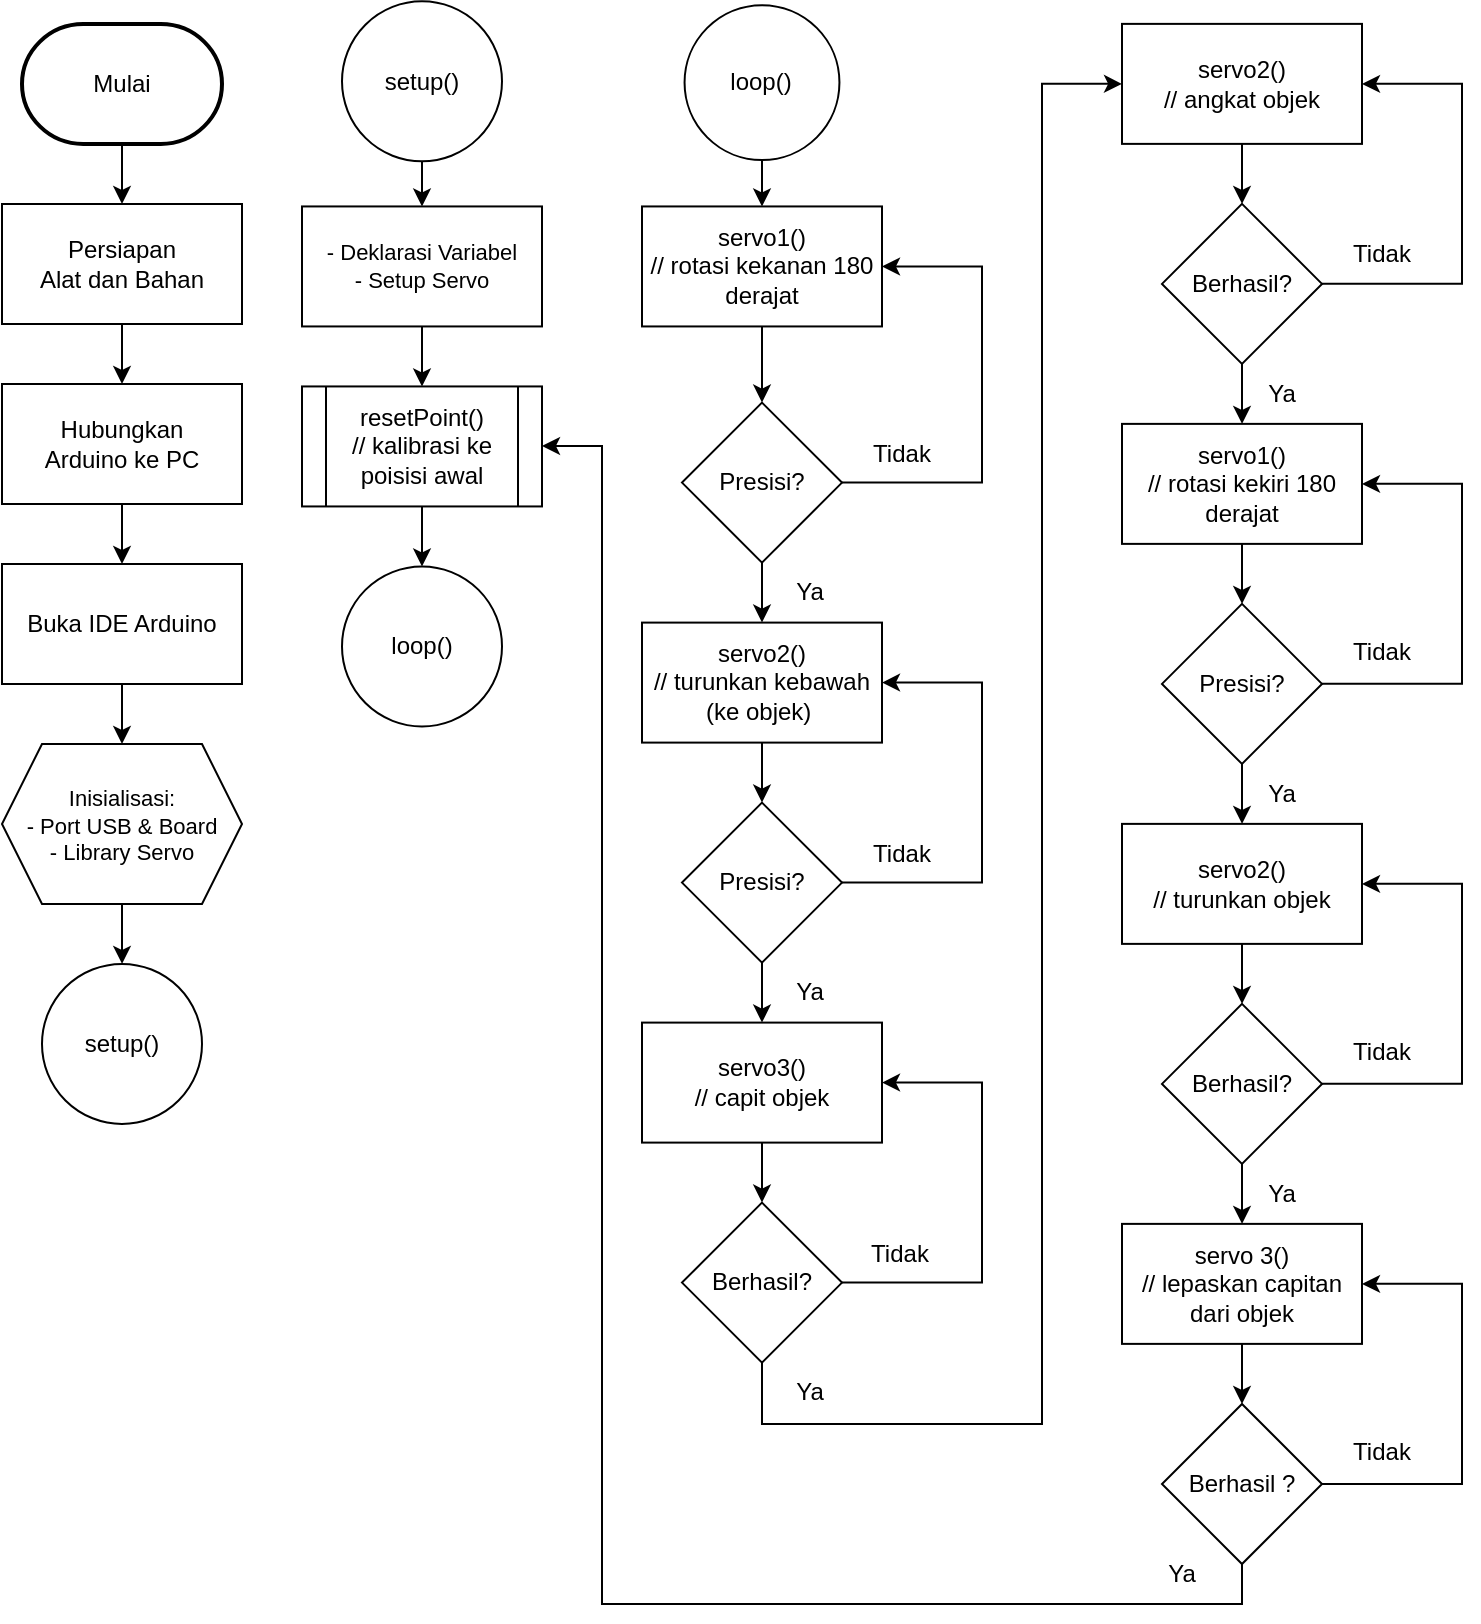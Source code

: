 <mxfile version="24.7.16">
  <diagram id="C5RBs43oDa-KdzZeNtuy" name="Page-1">
    <mxGraphModel dx="1434" dy="759" grid="1" gridSize="10" guides="1" tooltips="1" connect="1" arrows="1" fold="1" page="1" pageScale="1" pageWidth="827" pageHeight="1169" math="0" shadow="0">
      <root>
        <mxCell id="WIyWlLk6GJQsqaUBKTNV-0" />
        <mxCell id="WIyWlLk6GJQsqaUBKTNV-1" parent="WIyWlLk6GJQsqaUBKTNV-0" />
        <mxCell id="KiCUAQ3bvHqfSKbmyW2W-3" style="edgeStyle=orthogonalEdgeStyle;rounded=0;orthogonalLoop=1;jettySize=auto;html=1;entryX=0.5;entryY=0;entryDx=0;entryDy=0;" edge="1" parent="WIyWlLk6GJQsqaUBKTNV-1" source="KiCUAQ3bvHqfSKbmyW2W-0" target="KiCUAQ3bvHqfSKbmyW2W-1">
          <mxGeometry relative="1" as="geometry" />
        </mxCell>
        <mxCell id="KiCUAQ3bvHqfSKbmyW2W-0" value="Mulai" style="strokeWidth=2;html=1;shape=mxgraph.flowchart.terminator;whiteSpace=wrap;" vertex="1" parent="WIyWlLk6GJQsqaUBKTNV-1">
          <mxGeometry x="50" y="130" width="100" height="60" as="geometry" />
        </mxCell>
        <mxCell id="KiCUAQ3bvHqfSKbmyW2W-5" style="edgeStyle=orthogonalEdgeStyle;rounded=0;orthogonalLoop=1;jettySize=auto;html=1;entryX=0.5;entryY=0;entryDx=0;entryDy=0;" edge="1" parent="WIyWlLk6GJQsqaUBKTNV-1" source="KiCUAQ3bvHqfSKbmyW2W-1" target="KiCUAQ3bvHqfSKbmyW2W-4">
          <mxGeometry relative="1" as="geometry" />
        </mxCell>
        <mxCell id="KiCUAQ3bvHqfSKbmyW2W-1" value="Persiapan &lt;br&gt;Alat dan Bahan" style="rounded=0;whiteSpace=wrap;html=1;" vertex="1" parent="WIyWlLk6GJQsqaUBKTNV-1">
          <mxGeometry x="40" y="220" width="120" height="60" as="geometry" />
        </mxCell>
        <mxCell id="KiCUAQ3bvHqfSKbmyW2W-7" style="edgeStyle=orthogonalEdgeStyle;rounded=0;orthogonalLoop=1;jettySize=auto;html=1;entryX=0.5;entryY=0;entryDx=0;entryDy=0;" edge="1" parent="WIyWlLk6GJQsqaUBKTNV-1" source="KiCUAQ3bvHqfSKbmyW2W-4" target="KiCUAQ3bvHqfSKbmyW2W-6">
          <mxGeometry relative="1" as="geometry" />
        </mxCell>
        <mxCell id="KiCUAQ3bvHqfSKbmyW2W-4" value="Hubungkan &lt;br&gt;Arduino ke PC" style="rounded=0;whiteSpace=wrap;html=1;" vertex="1" parent="WIyWlLk6GJQsqaUBKTNV-1">
          <mxGeometry x="40" y="310" width="120" height="60" as="geometry" />
        </mxCell>
        <mxCell id="KiCUAQ3bvHqfSKbmyW2W-9" style="edgeStyle=orthogonalEdgeStyle;rounded=0;orthogonalLoop=1;jettySize=auto;html=1;entryX=0.5;entryY=0;entryDx=0;entryDy=0;" edge="1" parent="WIyWlLk6GJQsqaUBKTNV-1" source="KiCUAQ3bvHqfSKbmyW2W-6">
          <mxGeometry relative="1" as="geometry">
            <mxPoint x="100" y="490" as="targetPoint" />
          </mxGeometry>
        </mxCell>
        <mxCell id="KiCUAQ3bvHqfSKbmyW2W-6" value="Buka IDE Arduino" style="rounded=0;whiteSpace=wrap;html=1;" vertex="1" parent="WIyWlLk6GJQsqaUBKTNV-1">
          <mxGeometry x="40" y="400" width="120" height="60" as="geometry" />
        </mxCell>
        <mxCell id="KiCUAQ3bvHqfSKbmyW2W-55" style="edgeStyle=orthogonalEdgeStyle;rounded=0;orthogonalLoop=1;jettySize=auto;html=1;entryX=0.5;entryY=0;entryDx=0;entryDy=0;" edge="1" parent="WIyWlLk6GJQsqaUBKTNV-1" source="KiCUAQ3bvHqfSKbmyW2W-10" target="KiCUAQ3bvHqfSKbmyW2W-54">
          <mxGeometry relative="1" as="geometry" />
        </mxCell>
        <mxCell id="KiCUAQ3bvHqfSKbmyW2W-10" value="&lt;font style=&quot;font-size: 11px;&quot;&gt;Inisialisasi&lt;span style=&quot;background-color: initial;&quot;&gt;:&lt;/span&gt;&lt;/font&gt;&lt;div style=&quot;font-size: 11px;&quot;&gt;&lt;font style=&quot;font-size: 11px;&quot;&gt;- Port USB &amp;amp; Board&lt;br&gt;&lt;/font&gt;&lt;div style=&quot;&quot;&gt;&lt;div style=&quot;&quot;&gt;&lt;font style=&quot;font-size: 11px;&quot;&gt;- Library Servo&lt;/font&gt;&lt;/div&gt;&lt;/div&gt;&lt;/div&gt;" style="shape=hexagon;perimeter=hexagonPerimeter2;whiteSpace=wrap;html=1;fixedSize=1;" vertex="1" parent="WIyWlLk6GJQsqaUBKTNV-1">
          <mxGeometry x="40" y="490" width="120" height="80" as="geometry" />
        </mxCell>
        <mxCell id="KiCUAQ3bvHqfSKbmyW2W-11" value="loop()" style="ellipse;whiteSpace=wrap;html=1;aspect=fixed;" vertex="1" parent="WIyWlLk6GJQsqaUBKTNV-1">
          <mxGeometry x="210" y="401.22" width="80" height="80" as="geometry" />
        </mxCell>
        <mxCell id="KiCUAQ3bvHqfSKbmyW2W-15" style="edgeStyle=orthogonalEdgeStyle;rounded=0;orthogonalLoop=1;jettySize=auto;html=1;entryX=0.5;entryY=0;entryDx=0;entryDy=0;" edge="1" parent="WIyWlLk6GJQsqaUBKTNV-1" source="KiCUAQ3bvHqfSKbmyW2W-13" target="KiCUAQ3bvHqfSKbmyW2W-14">
          <mxGeometry relative="1" as="geometry" />
        </mxCell>
        <mxCell id="KiCUAQ3bvHqfSKbmyW2W-13" value="loop()" style="ellipse;whiteSpace=wrap;html=1;aspect=fixed;direction=west;" vertex="1" parent="WIyWlLk6GJQsqaUBKTNV-1">
          <mxGeometry x="381.28" y="120.58" width="77.44" height="77.44" as="geometry" />
        </mxCell>
        <mxCell id="KiCUAQ3bvHqfSKbmyW2W-21" style="edgeStyle=orthogonalEdgeStyle;rounded=0;orthogonalLoop=1;jettySize=auto;html=1;entryX=0.5;entryY=0;entryDx=0;entryDy=0;" edge="1" parent="WIyWlLk6GJQsqaUBKTNV-1" source="KiCUAQ3bvHqfSKbmyW2W-14" target="KiCUAQ3bvHqfSKbmyW2W-20">
          <mxGeometry relative="1" as="geometry" />
        </mxCell>
        <mxCell id="KiCUAQ3bvHqfSKbmyW2W-14" value="servo1()&lt;br&gt;// rotasi kekanan 180 derajat" style="rounded=0;whiteSpace=wrap;html=1;" vertex="1" parent="WIyWlLk6GJQsqaUBKTNV-1">
          <mxGeometry x="360" y="221.22" width="120" height="60" as="geometry" />
        </mxCell>
        <mxCell id="KiCUAQ3bvHqfSKbmyW2W-26" style="edgeStyle=orthogonalEdgeStyle;rounded=0;orthogonalLoop=1;jettySize=auto;html=1;entryX=0.5;entryY=0;entryDx=0;entryDy=0;" edge="1" parent="WIyWlLk6GJQsqaUBKTNV-1" source="KiCUAQ3bvHqfSKbmyW2W-17" target="KiCUAQ3bvHqfSKbmyW2W-25">
          <mxGeometry relative="1" as="geometry" />
        </mxCell>
        <mxCell id="KiCUAQ3bvHqfSKbmyW2W-17" value="servo2()&lt;div&gt;// turunkan kebawah (ke objek)&amp;nbsp;&lt;/div&gt;" style="rounded=0;whiteSpace=wrap;html=1;" vertex="1" parent="WIyWlLk6GJQsqaUBKTNV-1">
          <mxGeometry x="360" y="429.3" width="120" height="60" as="geometry" />
        </mxCell>
        <mxCell id="KiCUAQ3bvHqfSKbmyW2W-30" style="edgeStyle=orthogonalEdgeStyle;rounded=0;orthogonalLoop=1;jettySize=auto;html=1;entryX=0.5;entryY=0;entryDx=0;entryDy=0;" edge="1" parent="WIyWlLk6GJQsqaUBKTNV-1" source="KiCUAQ3bvHqfSKbmyW2W-19" target="KiCUAQ3bvHqfSKbmyW2W-29">
          <mxGeometry relative="1" as="geometry" />
        </mxCell>
        <mxCell id="KiCUAQ3bvHqfSKbmyW2W-19" value="servo3()&lt;div&gt;// capit objek&lt;/div&gt;" style="rounded=0;whiteSpace=wrap;html=1;" vertex="1" parent="WIyWlLk6GJQsqaUBKTNV-1">
          <mxGeometry x="360" y="629.3" width="120" height="60" as="geometry" />
        </mxCell>
        <mxCell id="KiCUAQ3bvHqfSKbmyW2W-24" style="edgeStyle=orthogonalEdgeStyle;rounded=0;orthogonalLoop=1;jettySize=auto;html=1;entryX=0.5;entryY=0;entryDx=0;entryDy=0;" edge="1" parent="WIyWlLk6GJQsqaUBKTNV-1" source="KiCUAQ3bvHqfSKbmyW2W-20" target="KiCUAQ3bvHqfSKbmyW2W-17">
          <mxGeometry relative="1" as="geometry" />
        </mxCell>
        <mxCell id="KiCUAQ3bvHqfSKbmyW2W-67" style="edgeStyle=orthogonalEdgeStyle;rounded=0;orthogonalLoop=1;jettySize=auto;html=1;entryX=1;entryY=0.5;entryDx=0;entryDy=0;" edge="1" parent="WIyWlLk6GJQsqaUBKTNV-1" source="KiCUAQ3bvHqfSKbmyW2W-20" target="KiCUAQ3bvHqfSKbmyW2W-14">
          <mxGeometry relative="1" as="geometry">
            <Array as="points">
              <mxPoint x="530" y="359" />
              <mxPoint x="530" y="251" />
            </Array>
          </mxGeometry>
        </mxCell>
        <mxCell id="KiCUAQ3bvHqfSKbmyW2W-20" value="Presisi?" style="rhombus;whiteSpace=wrap;html=1;" vertex="1" parent="WIyWlLk6GJQsqaUBKTNV-1">
          <mxGeometry x="380" y="319.3" width="80" height="80" as="geometry" />
        </mxCell>
        <mxCell id="KiCUAQ3bvHqfSKbmyW2W-27" style="edgeStyle=orthogonalEdgeStyle;rounded=0;orthogonalLoop=1;jettySize=auto;html=1;entryX=1;entryY=0.5;entryDx=0;entryDy=0;" edge="1" parent="WIyWlLk6GJQsqaUBKTNV-1" source="KiCUAQ3bvHqfSKbmyW2W-25" target="KiCUAQ3bvHqfSKbmyW2W-17">
          <mxGeometry relative="1" as="geometry">
            <Array as="points">
              <mxPoint x="530" y="559.3" />
              <mxPoint x="530" y="459.3" />
            </Array>
          </mxGeometry>
        </mxCell>
        <mxCell id="KiCUAQ3bvHqfSKbmyW2W-28" style="edgeStyle=orthogonalEdgeStyle;rounded=0;orthogonalLoop=1;jettySize=auto;html=1;entryX=0.5;entryY=0;entryDx=0;entryDy=0;" edge="1" parent="WIyWlLk6GJQsqaUBKTNV-1" source="KiCUAQ3bvHqfSKbmyW2W-25" target="KiCUAQ3bvHqfSKbmyW2W-19">
          <mxGeometry relative="1" as="geometry" />
        </mxCell>
        <mxCell id="KiCUAQ3bvHqfSKbmyW2W-25" value="Presisi?" style="rhombus;whiteSpace=wrap;html=1;" vertex="1" parent="WIyWlLk6GJQsqaUBKTNV-1">
          <mxGeometry x="380" y="519.3" width="80" height="80" as="geometry" />
        </mxCell>
        <mxCell id="KiCUAQ3bvHqfSKbmyW2W-31" style="edgeStyle=orthogonalEdgeStyle;rounded=0;orthogonalLoop=1;jettySize=auto;html=1;entryX=1;entryY=0.5;entryDx=0;entryDy=0;" edge="1" parent="WIyWlLk6GJQsqaUBKTNV-1" source="KiCUAQ3bvHqfSKbmyW2W-29" target="KiCUAQ3bvHqfSKbmyW2W-19">
          <mxGeometry relative="1" as="geometry">
            <Array as="points">
              <mxPoint x="530" y="759.3" />
              <mxPoint x="530" y="659.3" />
            </Array>
          </mxGeometry>
        </mxCell>
        <mxCell id="KiCUAQ3bvHqfSKbmyW2W-49" style="edgeStyle=orthogonalEdgeStyle;rounded=0;orthogonalLoop=1;jettySize=auto;html=1;entryX=0;entryY=0.5;entryDx=0;entryDy=0;" edge="1" parent="WIyWlLk6GJQsqaUBKTNV-1" source="KiCUAQ3bvHqfSKbmyW2W-29" target="KiCUAQ3bvHqfSKbmyW2W-32">
          <mxGeometry relative="1" as="geometry">
            <Array as="points">
              <mxPoint x="420" y="830" />
              <mxPoint x="560" y="830" />
              <mxPoint x="560" y="160" />
            </Array>
          </mxGeometry>
        </mxCell>
        <mxCell id="KiCUAQ3bvHqfSKbmyW2W-29" value="Berhasil?" style="rhombus;whiteSpace=wrap;html=1;" vertex="1" parent="WIyWlLk6GJQsqaUBKTNV-1">
          <mxGeometry x="380" y="719.3" width="80" height="80" as="geometry" />
        </mxCell>
        <mxCell id="KiCUAQ3bvHqfSKbmyW2W-34" style="edgeStyle=orthogonalEdgeStyle;rounded=0;orthogonalLoop=1;jettySize=auto;html=1;entryX=0.5;entryY=0;entryDx=0;entryDy=0;" edge="1" parent="WIyWlLk6GJQsqaUBKTNV-1" source="KiCUAQ3bvHqfSKbmyW2W-32" target="KiCUAQ3bvHqfSKbmyW2W-33">
          <mxGeometry relative="1" as="geometry" />
        </mxCell>
        <mxCell id="KiCUAQ3bvHqfSKbmyW2W-32" value="servo2()&lt;div&gt;// angkat objek&lt;/div&gt;" style="rounded=0;whiteSpace=wrap;html=1;" vertex="1" parent="WIyWlLk6GJQsqaUBKTNV-1">
          <mxGeometry x="600" y="129.94" width="120" height="60" as="geometry" />
        </mxCell>
        <mxCell id="KiCUAQ3bvHqfSKbmyW2W-35" style="edgeStyle=orthogonalEdgeStyle;rounded=0;orthogonalLoop=1;jettySize=auto;html=1;entryX=1;entryY=0.5;entryDx=0;entryDy=0;" edge="1" parent="WIyWlLk6GJQsqaUBKTNV-1" source="KiCUAQ3bvHqfSKbmyW2W-33" target="KiCUAQ3bvHqfSKbmyW2W-32">
          <mxGeometry relative="1" as="geometry">
            <Array as="points">
              <mxPoint x="770" y="259.94" />
              <mxPoint x="770" y="159.94" />
            </Array>
          </mxGeometry>
        </mxCell>
        <mxCell id="KiCUAQ3bvHqfSKbmyW2W-37" style="edgeStyle=orthogonalEdgeStyle;rounded=0;orthogonalLoop=1;jettySize=auto;html=1;entryX=0.5;entryY=0;entryDx=0;entryDy=0;" edge="1" parent="WIyWlLk6GJQsqaUBKTNV-1" source="KiCUAQ3bvHqfSKbmyW2W-33" target="KiCUAQ3bvHqfSKbmyW2W-36">
          <mxGeometry relative="1" as="geometry" />
        </mxCell>
        <mxCell id="KiCUAQ3bvHqfSKbmyW2W-33" value="Berhasil?" style="rhombus;whiteSpace=wrap;html=1;" vertex="1" parent="WIyWlLk6GJQsqaUBKTNV-1">
          <mxGeometry x="620" y="219.94" width="80" height="80" as="geometry" />
        </mxCell>
        <mxCell id="KiCUAQ3bvHqfSKbmyW2W-39" style="edgeStyle=orthogonalEdgeStyle;rounded=0;orthogonalLoop=1;jettySize=auto;html=1;entryX=0.5;entryY=0;entryDx=0;entryDy=0;" edge="1" parent="WIyWlLk6GJQsqaUBKTNV-1" source="KiCUAQ3bvHqfSKbmyW2W-36" target="KiCUAQ3bvHqfSKbmyW2W-38">
          <mxGeometry relative="1" as="geometry" />
        </mxCell>
        <mxCell id="KiCUAQ3bvHqfSKbmyW2W-36" value="servo1()&lt;div&gt;// rotasi kekiri 180 derajat&lt;/div&gt;" style="rounded=0;whiteSpace=wrap;html=1;" vertex="1" parent="WIyWlLk6GJQsqaUBKTNV-1">
          <mxGeometry x="600" y="329.94" width="120" height="60" as="geometry" />
        </mxCell>
        <mxCell id="KiCUAQ3bvHqfSKbmyW2W-40" style="edgeStyle=orthogonalEdgeStyle;rounded=0;orthogonalLoop=1;jettySize=auto;html=1;entryX=1;entryY=0.5;entryDx=0;entryDy=0;" edge="1" parent="WIyWlLk6GJQsqaUBKTNV-1" source="KiCUAQ3bvHqfSKbmyW2W-38" target="KiCUAQ3bvHqfSKbmyW2W-36">
          <mxGeometry relative="1" as="geometry">
            <Array as="points">
              <mxPoint x="770" y="459.94" />
              <mxPoint x="770" y="359.94" />
            </Array>
          </mxGeometry>
        </mxCell>
        <mxCell id="KiCUAQ3bvHqfSKbmyW2W-42" style="edgeStyle=orthogonalEdgeStyle;rounded=0;orthogonalLoop=1;jettySize=auto;html=1;entryX=0.5;entryY=0;entryDx=0;entryDy=0;" edge="1" parent="WIyWlLk6GJQsqaUBKTNV-1" source="KiCUAQ3bvHqfSKbmyW2W-38" target="KiCUAQ3bvHqfSKbmyW2W-41">
          <mxGeometry relative="1" as="geometry" />
        </mxCell>
        <mxCell id="KiCUAQ3bvHqfSKbmyW2W-38" value="Presisi?" style="rhombus;whiteSpace=wrap;html=1;" vertex="1" parent="WIyWlLk6GJQsqaUBKTNV-1">
          <mxGeometry x="620" y="419.94" width="80" height="80" as="geometry" />
        </mxCell>
        <mxCell id="KiCUAQ3bvHqfSKbmyW2W-45" style="edgeStyle=orthogonalEdgeStyle;rounded=0;orthogonalLoop=1;jettySize=auto;html=1;entryX=0.5;entryY=0;entryDx=0;entryDy=0;" edge="1" parent="WIyWlLk6GJQsqaUBKTNV-1" source="KiCUAQ3bvHqfSKbmyW2W-41" target="KiCUAQ3bvHqfSKbmyW2W-43">
          <mxGeometry relative="1" as="geometry" />
        </mxCell>
        <mxCell id="KiCUAQ3bvHqfSKbmyW2W-41" value="servo2()&lt;div&gt;// turunkan objek&lt;/div&gt;" style="rounded=0;whiteSpace=wrap;html=1;" vertex="1" parent="WIyWlLk6GJQsqaUBKTNV-1">
          <mxGeometry x="600" y="529.94" width="120" height="60" as="geometry" />
        </mxCell>
        <mxCell id="KiCUAQ3bvHqfSKbmyW2W-46" style="edgeStyle=orthogonalEdgeStyle;rounded=0;orthogonalLoop=1;jettySize=auto;html=1;entryX=1;entryY=0.5;entryDx=0;entryDy=0;" edge="1" parent="WIyWlLk6GJQsqaUBKTNV-1" source="KiCUAQ3bvHqfSKbmyW2W-43" target="KiCUAQ3bvHqfSKbmyW2W-41">
          <mxGeometry relative="1" as="geometry">
            <Array as="points">
              <mxPoint x="770" y="659.94" />
              <mxPoint x="770" y="559.94" />
            </Array>
          </mxGeometry>
        </mxCell>
        <mxCell id="KiCUAQ3bvHqfSKbmyW2W-48" style="edgeStyle=orthogonalEdgeStyle;rounded=0;orthogonalLoop=1;jettySize=auto;html=1;entryX=0.5;entryY=0;entryDx=0;entryDy=0;" edge="1" parent="WIyWlLk6GJQsqaUBKTNV-1" source="KiCUAQ3bvHqfSKbmyW2W-43" target="KiCUAQ3bvHqfSKbmyW2W-47">
          <mxGeometry relative="1" as="geometry" />
        </mxCell>
        <mxCell id="KiCUAQ3bvHqfSKbmyW2W-43" value="Berhasil?" style="rhombus;whiteSpace=wrap;html=1;" vertex="1" parent="WIyWlLk6GJQsqaUBKTNV-1">
          <mxGeometry x="620" y="619.94" width="80" height="80" as="geometry" />
        </mxCell>
        <mxCell id="KiCUAQ3bvHqfSKbmyW2W-62" style="edgeStyle=orthogonalEdgeStyle;rounded=0;orthogonalLoop=1;jettySize=auto;html=1;entryX=0.5;entryY=0;entryDx=0;entryDy=0;" edge="1" parent="WIyWlLk6GJQsqaUBKTNV-1" source="KiCUAQ3bvHqfSKbmyW2W-47" target="KiCUAQ3bvHqfSKbmyW2W-61">
          <mxGeometry relative="1" as="geometry" />
        </mxCell>
        <mxCell id="KiCUAQ3bvHqfSKbmyW2W-47" value="servo 3()&lt;div&gt;// lepaskan capitan dari objek&lt;/div&gt;" style="rounded=0;whiteSpace=wrap;html=1;" vertex="1" parent="WIyWlLk6GJQsqaUBKTNV-1">
          <mxGeometry x="600" y="729.94" width="120" height="60" as="geometry" />
        </mxCell>
        <mxCell id="KiCUAQ3bvHqfSKbmyW2W-60" style="edgeStyle=orthogonalEdgeStyle;rounded=0;orthogonalLoop=1;jettySize=auto;html=1;entryX=0.5;entryY=0;entryDx=0;entryDy=0;" edge="1" parent="WIyWlLk6GJQsqaUBKTNV-1" source="KiCUAQ3bvHqfSKbmyW2W-52" target="KiCUAQ3bvHqfSKbmyW2W-11">
          <mxGeometry relative="1" as="geometry" />
        </mxCell>
        <mxCell id="KiCUAQ3bvHqfSKbmyW2W-52" value="resetPoint()&lt;div&gt;// kalibrasi ke poisisi awal&lt;/div&gt;" style="shape=process;whiteSpace=wrap;html=1;backgroundOutline=1;" vertex="1" parent="WIyWlLk6GJQsqaUBKTNV-1">
          <mxGeometry x="190" y="311.22" width="120" height="60" as="geometry" />
        </mxCell>
        <mxCell id="KiCUAQ3bvHqfSKbmyW2W-54" value="setup()" style="ellipse;whiteSpace=wrap;html=1;aspect=fixed;" vertex="1" parent="WIyWlLk6GJQsqaUBKTNV-1">
          <mxGeometry x="60" y="599.94" width="80" height="80" as="geometry" />
        </mxCell>
        <mxCell id="KiCUAQ3bvHqfSKbmyW2W-58" style="edgeStyle=orthogonalEdgeStyle;rounded=0;orthogonalLoop=1;jettySize=auto;html=1;entryX=0.5;entryY=0;entryDx=0;entryDy=0;" edge="1" parent="WIyWlLk6GJQsqaUBKTNV-1" source="KiCUAQ3bvHqfSKbmyW2W-56" target="KiCUAQ3bvHqfSKbmyW2W-57">
          <mxGeometry relative="1" as="geometry" />
        </mxCell>
        <mxCell id="KiCUAQ3bvHqfSKbmyW2W-56" value="setup()" style="ellipse;whiteSpace=wrap;html=1;aspect=fixed;" vertex="1" parent="WIyWlLk6GJQsqaUBKTNV-1">
          <mxGeometry x="210" y="118.66" width="80" height="80" as="geometry" />
        </mxCell>
        <mxCell id="KiCUAQ3bvHqfSKbmyW2W-59" style="edgeStyle=orthogonalEdgeStyle;rounded=0;orthogonalLoop=1;jettySize=auto;html=1;entryX=0.5;entryY=0;entryDx=0;entryDy=0;" edge="1" parent="WIyWlLk6GJQsqaUBKTNV-1" source="KiCUAQ3bvHqfSKbmyW2W-57" target="KiCUAQ3bvHqfSKbmyW2W-52">
          <mxGeometry relative="1" as="geometry" />
        </mxCell>
        <mxCell id="KiCUAQ3bvHqfSKbmyW2W-57" value="&lt;div style=&quot;font-size: 11px;&quot;&gt;- Deklarasi Variabel&lt;/div&gt;&lt;div style=&quot;font-size: 11px;&quot;&gt;- Setup Servo&lt;/div&gt;" style="rounded=0;whiteSpace=wrap;html=1;" vertex="1" parent="WIyWlLk6GJQsqaUBKTNV-1">
          <mxGeometry x="190" y="221.22" width="120" height="60" as="geometry" />
        </mxCell>
        <mxCell id="KiCUAQ3bvHqfSKbmyW2W-64" style="edgeStyle=orthogonalEdgeStyle;rounded=0;orthogonalLoop=1;jettySize=auto;html=1;entryX=1;entryY=0.5;entryDx=0;entryDy=0;" edge="1" parent="WIyWlLk6GJQsqaUBKTNV-1" source="KiCUAQ3bvHqfSKbmyW2W-61" target="KiCUAQ3bvHqfSKbmyW2W-47">
          <mxGeometry relative="1" as="geometry">
            <Array as="points">
              <mxPoint x="770" y="860" />
              <mxPoint x="770" y="760" />
            </Array>
          </mxGeometry>
        </mxCell>
        <mxCell id="KiCUAQ3bvHqfSKbmyW2W-66" style="edgeStyle=orthogonalEdgeStyle;rounded=0;orthogonalLoop=1;jettySize=auto;html=1;" edge="1" parent="WIyWlLk6GJQsqaUBKTNV-1" source="KiCUAQ3bvHqfSKbmyW2W-61">
          <mxGeometry relative="1" as="geometry">
            <mxPoint x="310" y="341" as="targetPoint" />
            <Array as="points">
              <mxPoint x="660" y="920" />
              <mxPoint x="340" y="920" />
              <mxPoint x="340" y="341" />
            </Array>
          </mxGeometry>
        </mxCell>
        <mxCell id="KiCUAQ3bvHqfSKbmyW2W-61" value="Berhasil ?" style="rhombus;whiteSpace=wrap;html=1;" vertex="1" parent="WIyWlLk6GJQsqaUBKTNV-1">
          <mxGeometry x="620" y="820" width="80" height="80" as="geometry" />
        </mxCell>
        <mxCell id="KiCUAQ3bvHqfSKbmyW2W-68" value="Ya" style="text;html=1;align=center;verticalAlign=middle;whiteSpace=wrap;rounded=0;" vertex="1" parent="WIyWlLk6GJQsqaUBKTNV-1">
          <mxGeometry x="414" y="399.3" width="60" height="30" as="geometry" />
        </mxCell>
        <mxCell id="KiCUAQ3bvHqfSKbmyW2W-69" value="Tidak" style="text;html=1;align=center;verticalAlign=middle;whiteSpace=wrap;rounded=0;" vertex="1" parent="WIyWlLk6GJQsqaUBKTNV-1">
          <mxGeometry x="460" y="329.94" width="60" height="30" as="geometry" />
        </mxCell>
        <mxCell id="KiCUAQ3bvHqfSKbmyW2W-70" value="Ya" style="text;html=1;align=center;verticalAlign=middle;whiteSpace=wrap;rounded=0;" vertex="1" parent="WIyWlLk6GJQsqaUBKTNV-1">
          <mxGeometry x="414" y="599.3" width="60" height="30" as="geometry" />
        </mxCell>
        <mxCell id="KiCUAQ3bvHqfSKbmyW2W-71" value="Tidak" style="text;html=1;align=center;verticalAlign=middle;whiteSpace=wrap;rounded=0;" vertex="1" parent="WIyWlLk6GJQsqaUBKTNV-1">
          <mxGeometry x="460" y="529.94" width="60" height="30" as="geometry" />
        </mxCell>
        <mxCell id="KiCUAQ3bvHqfSKbmyW2W-72" value="Ya" style="text;html=1;align=center;verticalAlign=middle;whiteSpace=wrap;rounded=0;" vertex="1" parent="WIyWlLk6GJQsqaUBKTNV-1">
          <mxGeometry x="414" y="799.3" width="60" height="30" as="geometry" />
        </mxCell>
        <mxCell id="KiCUAQ3bvHqfSKbmyW2W-73" value="Tidak" style="text;html=1;align=center;verticalAlign=middle;whiteSpace=wrap;rounded=0;" vertex="1" parent="WIyWlLk6GJQsqaUBKTNV-1">
          <mxGeometry x="458.72" y="730" width="60" height="30" as="geometry" />
        </mxCell>
        <mxCell id="KiCUAQ3bvHqfSKbmyW2W-74" value="Tidak" style="text;html=1;align=center;verticalAlign=middle;whiteSpace=wrap;rounded=0;" vertex="1" parent="WIyWlLk6GJQsqaUBKTNV-1">
          <mxGeometry x="700" y="230" width="60" height="30" as="geometry" />
        </mxCell>
        <mxCell id="KiCUAQ3bvHqfSKbmyW2W-75" value="Ya" style="text;html=1;align=center;verticalAlign=middle;whiteSpace=wrap;rounded=0;" vertex="1" parent="WIyWlLk6GJQsqaUBKTNV-1">
          <mxGeometry x="650" y="299.94" width="60" height="30" as="geometry" />
        </mxCell>
        <mxCell id="KiCUAQ3bvHqfSKbmyW2W-76" value="Tidak" style="text;html=1;align=center;verticalAlign=middle;whiteSpace=wrap;rounded=0;" vertex="1" parent="WIyWlLk6GJQsqaUBKTNV-1">
          <mxGeometry x="700" y="429.3" width="60" height="30" as="geometry" />
        </mxCell>
        <mxCell id="KiCUAQ3bvHqfSKbmyW2W-77" value="Ya" style="text;html=1;align=center;verticalAlign=middle;whiteSpace=wrap;rounded=0;" vertex="1" parent="WIyWlLk6GJQsqaUBKTNV-1">
          <mxGeometry x="650" y="499.94" width="60" height="30" as="geometry" />
        </mxCell>
        <mxCell id="KiCUAQ3bvHqfSKbmyW2W-78" value="Tidak" style="text;html=1;align=center;verticalAlign=middle;whiteSpace=wrap;rounded=0;" vertex="1" parent="WIyWlLk6GJQsqaUBKTNV-1">
          <mxGeometry x="700" y="629.3" width="60" height="30" as="geometry" />
        </mxCell>
        <mxCell id="KiCUAQ3bvHqfSKbmyW2W-79" value="Ya" style="text;html=1;align=center;verticalAlign=middle;whiteSpace=wrap;rounded=0;" vertex="1" parent="WIyWlLk6GJQsqaUBKTNV-1">
          <mxGeometry x="650" y="700" width="60" height="30" as="geometry" />
        </mxCell>
        <mxCell id="KiCUAQ3bvHqfSKbmyW2W-80" value="Tidak" style="text;html=1;align=center;verticalAlign=middle;whiteSpace=wrap;rounded=0;" vertex="1" parent="WIyWlLk6GJQsqaUBKTNV-1">
          <mxGeometry x="700" y="829.3" width="60" height="30" as="geometry" />
        </mxCell>
        <mxCell id="KiCUAQ3bvHqfSKbmyW2W-81" value="Ya" style="text;html=1;align=center;verticalAlign=middle;whiteSpace=wrap;rounded=0;" vertex="1" parent="WIyWlLk6GJQsqaUBKTNV-1">
          <mxGeometry x="600" y="890" width="60" height="30" as="geometry" />
        </mxCell>
      </root>
    </mxGraphModel>
  </diagram>
</mxfile>
